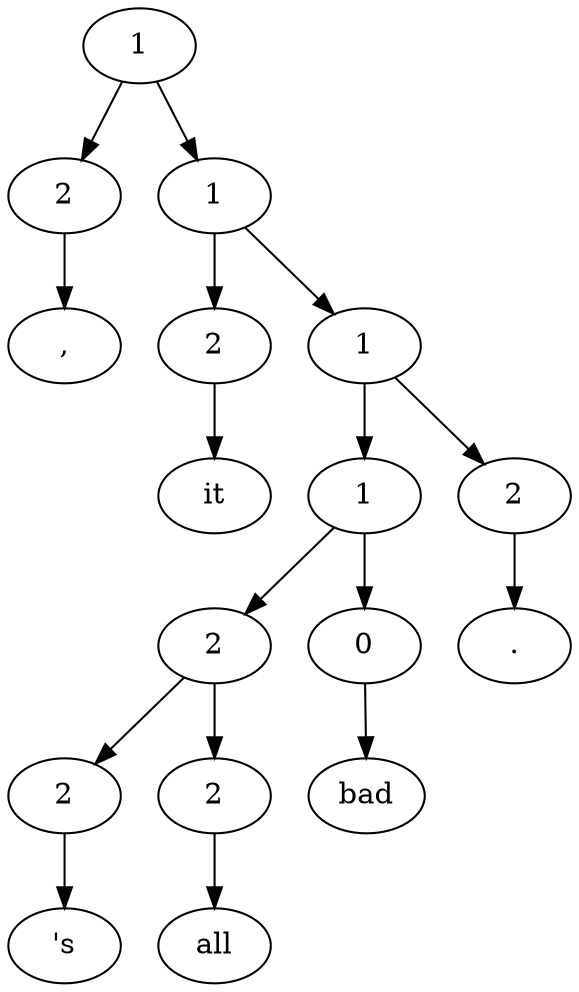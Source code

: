 digraph G{Node0 [label="1"]
Node0 -> Node1
Node0 -> Node3
Node1 [label="2"]
Node1 -> Node2
Node3 [label="1"]
Node3 -> Node4
Node3 -> Node6
Node2 [label=","]
Node4 [label="2"]
Node4 -> Node5
Node6 [label="1"]
Node6 -> Node7
Node6 -> Node15
Node5 [label="it"]
Node7 [label="1"]
Node7 -> Node8
Node7 -> Node13
Node15 [label="2"]
Node15 -> Node16
Node8 [label="2"]
Node8 -> Node9
Node8 -> Node11
Node13 [label="0"]
Node13 -> Node14
Node16 [label="."]
Node9 [label="2"]
Node9 -> Node10
Node11 [label="2"]
Node11 -> Node12
Node14 [label="bad"]
Node10 [label="'s"]
Node12 [label="all"]
}